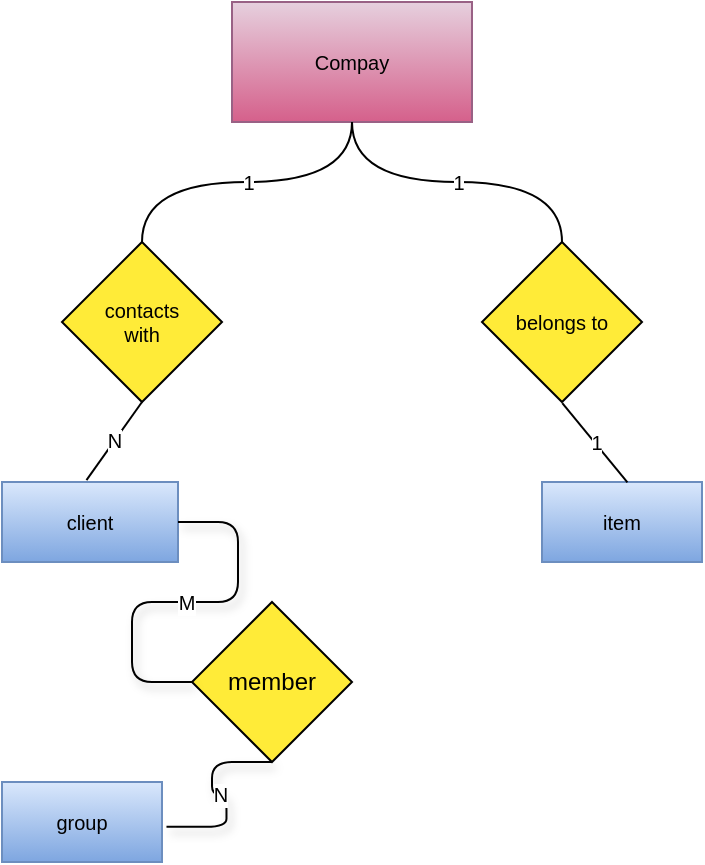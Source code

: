 <mxfile version="17.3.0" type="device"><diagram id="5rRGX_jX-G-k-0-8ihYP" name="Page-1"><mxGraphModel dx="1363" dy="731" grid="1" gridSize="10" guides="1" tooltips="1" connect="1" arrows="1" fold="1" page="1" pageScale="1" pageWidth="850" pageHeight="1100" math="0" shadow="0"><root><mxCell id="0"/><mxCell id="1" parent="0"/><mxCell id="9fzrI-lJ248457wD9AlD-1" value="client" style="rounded=0;whiteSpace=wrap;html=1;fillColor=#dae8fc;gradientColor=#7ea6e0;strokeColor=#6c8ebf;fontSize=10;" vertex="1" parent="1"><mxGeometry x="250" y="360" width="88" height="40" as="geometry"/></mxCell><mxCell id="9fzrI-lJ248457wD9AlD-2" value="item" style="rounded=0;whiteSpace=wrap;html=1;fillColor=#dae8fc;gradientColor=#7ea6e0;strokeColor=#6c8ebf;fontSize=10;" vertex="1" parent="1"><mxGeometry x="520" y="360" width="80" height="40" as="geometry"/></mxCell><mxCell id="9fzrI-lJ248457wD9AlD-3" value="Compay" style="rounded=0;whiteSpace=wrap;html=1;fillColor=#e6d0de;gradientColor=#D5608B;strokeColor=#996185;fontSize=10;" vertex="1" parent="1"><mxGeometry x="365" y="120" width="120" height="60" as="geometry"/></mxCell><mxCell id="9fzrI-lJ248457wD9AlD-4" value="contacts &lt;br style=&quot;font-size: 10px;&quot;&gt;with" style="rhombus;whiteSpace=wrap;html=1;rounded=0;sketch=0;fillColor=#FFEB38;fontSize=10;" vertex="1" parent="1"><mxGeometry x="280" y="240" width="80" height="80" as="geometry"/></mxCell><mxCell id="9fzrI-lJ248457wD9AlD-5" value="belongs to" style="rhombus;whiteSpace=wrap;html=1;rounded=0;sketch=0;gradientColor=none;fillColor=#FFEB38;fontSize=10;" vertex="1" parent="1"><mxGeometry x="490" y="240" width="80" height="80" as="geometry"/></mxCell><mxCell id="9fzrI-lJ248457wD9AlD-13" value="N" style="endArrow=none;html=1;rounded=1;sketch=0;entryX=0.5;entryY=1;entryDx=0;entryDy=0;exitX=0.48;exitY=-0.024;exitDx=0;exitDy=0;exitPerimeter=0;fontSize=10;" edge="1" parent="1" source="9fzrI-lJ248457wD9AlD-1" target="9fzrI-lJ248457wD9AlD-4"><mxGeometry width="50" height="50" relative="1" as="geometry"><mxPoint x="180" y="530" as="sourcePoint"/><mxPoint x="320" y="440" as="targetPoint"/></mxGeometry></mxCell><mxCell id="9fzrI-lJ248457wD9AlD-14" value="1" style="endArrow=none;html=1;rounded=1;sketch=0;entryX=0.502;entryY=1.007;entryDx=0;entryDy=0;exitX=0.534;exitY=0.004;exitDx=0;exitDy=0;exitPerimeter=0;entryPerimeter=0;fontSize=10;" edge="1" parent="1" source="9fzrI-lJ248457wD9AlD-2" target="9fzrI-lJ248457wD9AlD-5"><mxGeometry width="50" height="50" relative="1" as="geometry"><mxPoint x="410" y="540" as="sourcePoint"/><mxPoint x="460" y="490" as="targetPoint"/></mxGeometry></mxCell><mxCell id="9fzrI-lJ248457wD9AlD-15" value="1" style="endArrow=none;html=1;rounded=1;sketch=0;exitX=0.5;exitY=0;exitDx=0;exitDy=0;entryX=0.5;entryY=1;entryDx=0;entryDy=0;edgeStyle=orthogonalEdgeStyle;strokeWidth=1;fontSize=10;curved=1;" edge="1" parent="1" source="9fzrI-lJ248457wD9AlD-4" target="9fzrI-lJ248457wD9AlD-3"><mxGeometry width="50" height="50" relative="1" as="geometry"><mxPoint x="250" y="310" as="sourcePoint"/><mxPoint x="300" y="260" as="targetPoint"/></mxGeometry></mxCell><mxCell id="9fzrI-lJ248457wD9AlD-16" value="1" style="endArrow=none;html=1;rounded=1;sketch=0;entryX=0.5;entryY=1;entryDx=0;entryDy=0;exitX=0.5;exitY=0;exitDx=0;exitDy=0;edgeStyle=orthogonalEdgeStyle;elbow=vertical;fontSize=10;curved=1;" edge="1" parent="1" source="9fzrI-lJ248457wD9AlD-5" target="9fzrI-lJ248457wD9AlD-3"><mxGeometry width="50" height="50" relative="1" as="geometry"><mxPoint x="390" y="300" as="sourcePoint"/><mxPoint x="440" y="250" as="targetPoint"/></mxGeometry></mxCell><mxCell id="9fzrI-lJ248457wD9AlD-17" value="&lt;font style=&quot;font-size: 12px&quot;&gt;member&lt;/font&gt;" style="rhombus;whiteSpace=wrap;html=1;rounded=0;sketch=0;fontSize=10;fillColor=#FFEB38;" vertex="1" parent="1"><mxGeometry x="345" y="420" width="80" height="80" as="geometry"/></mxCell><mxCell id="9fzrI-lJ248457wD9AlD-18" value="group" style="rounded=0;whiteSpace=wrap;html=1;sketch=0;fontSize=10;fillColor=#dae8fc;gradientColor=#7ea6e0;strokeColor=#6c8ebf;" vertex="1" parent="1"><mxGeometry x="250" y="510" width="80" height="40" as="geometry"/></mxCell><mxCell id="9fzrI-lJ248457wD9AlD-25" value="M" style="endArrow=none;html=1;rounded=1;shadow=1;sketch=0;fontSize=10;strokeWidth=1;entryX=0;entryY=0.5;entryDx=0;entryDy=0;exitX=1;exitY=0.5;exitDx=0;exitDy=0;edgeStyle=entityRelationEdgeStyle;" edge="1" parent="1" source="9fzrI-lJ248457wD9AlD-1" target="9fzrI-lJ248457wD9AlD-17"><mxGeometry width="50" height="50" relative="1" as="geometry"><mxPoint x="280" y="410" as="sourcePoint"/><mxPoint x="330" y="360" as="targetPoint"/></mxGeometry></mxCell><mxCell id="9fzrI-lJ248457wD9AlD-26" value="N" style="endArrow=none;html=1;rounded=1;shadow=1;sketch=0;fontSize=10;strokeWidth=1;entryX=1.028;entryY=0.56;entryDx=0;entryDy=0;exitX=0.5;exitY=1;exitDx=0;exitDy=0;edgeStyle=entityRelationEdgeStyle;entryPerimeter=0;" edge="1" parent="1" source="9fzrI-lJ248457wD9AlD-17" target="9fzrI-lJ248457wD9AlD-18"><mxGeometry width="50" height="50" relative="1" as="geometry"><mxPoint x="280" y="410" as="sourcePoint"/><mxPoint x="330" y="360" as="targetPoint"/></mxGeometry></mxCell></root></mxGraphModel></diagram></mxfile>